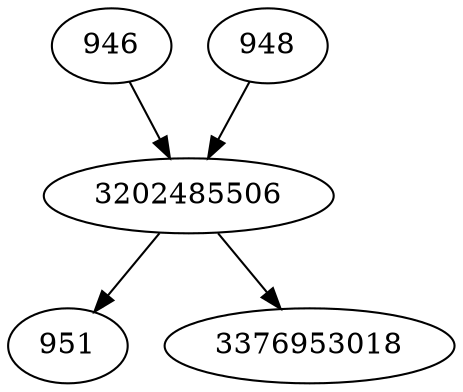 strict digraph  {
3202485506;
946;
948;
951;
3376953018;
3202485506 -> 3376953018;
3202485506 -> 951;
946 -> 3202485506;
948 -> 3202485506;
}
